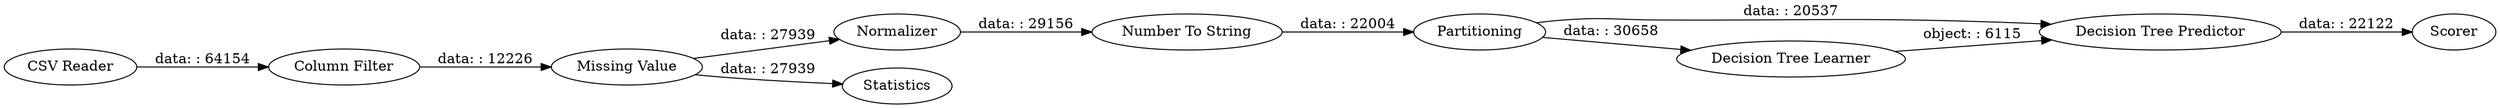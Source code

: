 digraph {
	"4154677776860786815_16" [label="Missing Value"]
	"4154677776860786815_15" [label=Normalizer]
	"4154677776860786815_1" [label="CSV Reader"]
	"4154677776860786815_9" [label="Decision Tree Predictor"]
	"4154677776860786815_13" [label="Column Filter"]
	"4154677776860786815_14" [label=Statistics]
	"4154677776860786815_10" [label="Number To String"]
	"4154677776860786815_11" [label=Scorer]
	"4154677776860786815_8" [label="Decision Tree Learner"]
	"4154677776860786815_12" [label=Partitioning]
	"4154677776860786815_12" -> "4154677776860786815_9" [label="data: : 20537"]
	"4154677776860786815_16" -> "4154677776860786815_15" [label="data: : 27939"]
	"4154677776860786815_10" -> "4154677776860786815_12" [label="data: : 22004"]
	"4154677776860786815_8" -> "4154677776860786815_9" [label="object: : 6115"]
	"4154677776860786815_1" -> "4154677776860786815_13" [label="data: : 64154"]
	"4154677776860786815_15" -> "4154677776860786815_10" [label="data: : 29156"]
	"4154677776860786815_12" -> "4154677776860786815_8" [label="data: : 30658"]
	"4154677776860786815_13" -> "4154677776860786815_16" [label="data: : 12226"]
	"4154677776860786815_16" -> "4154677776860786815_14" [label="data: : 27939"]
	"4154677776860786815_9" -> "4154677776860786815_11" [label="data: : 22122"]
	rankdir=LR
}
